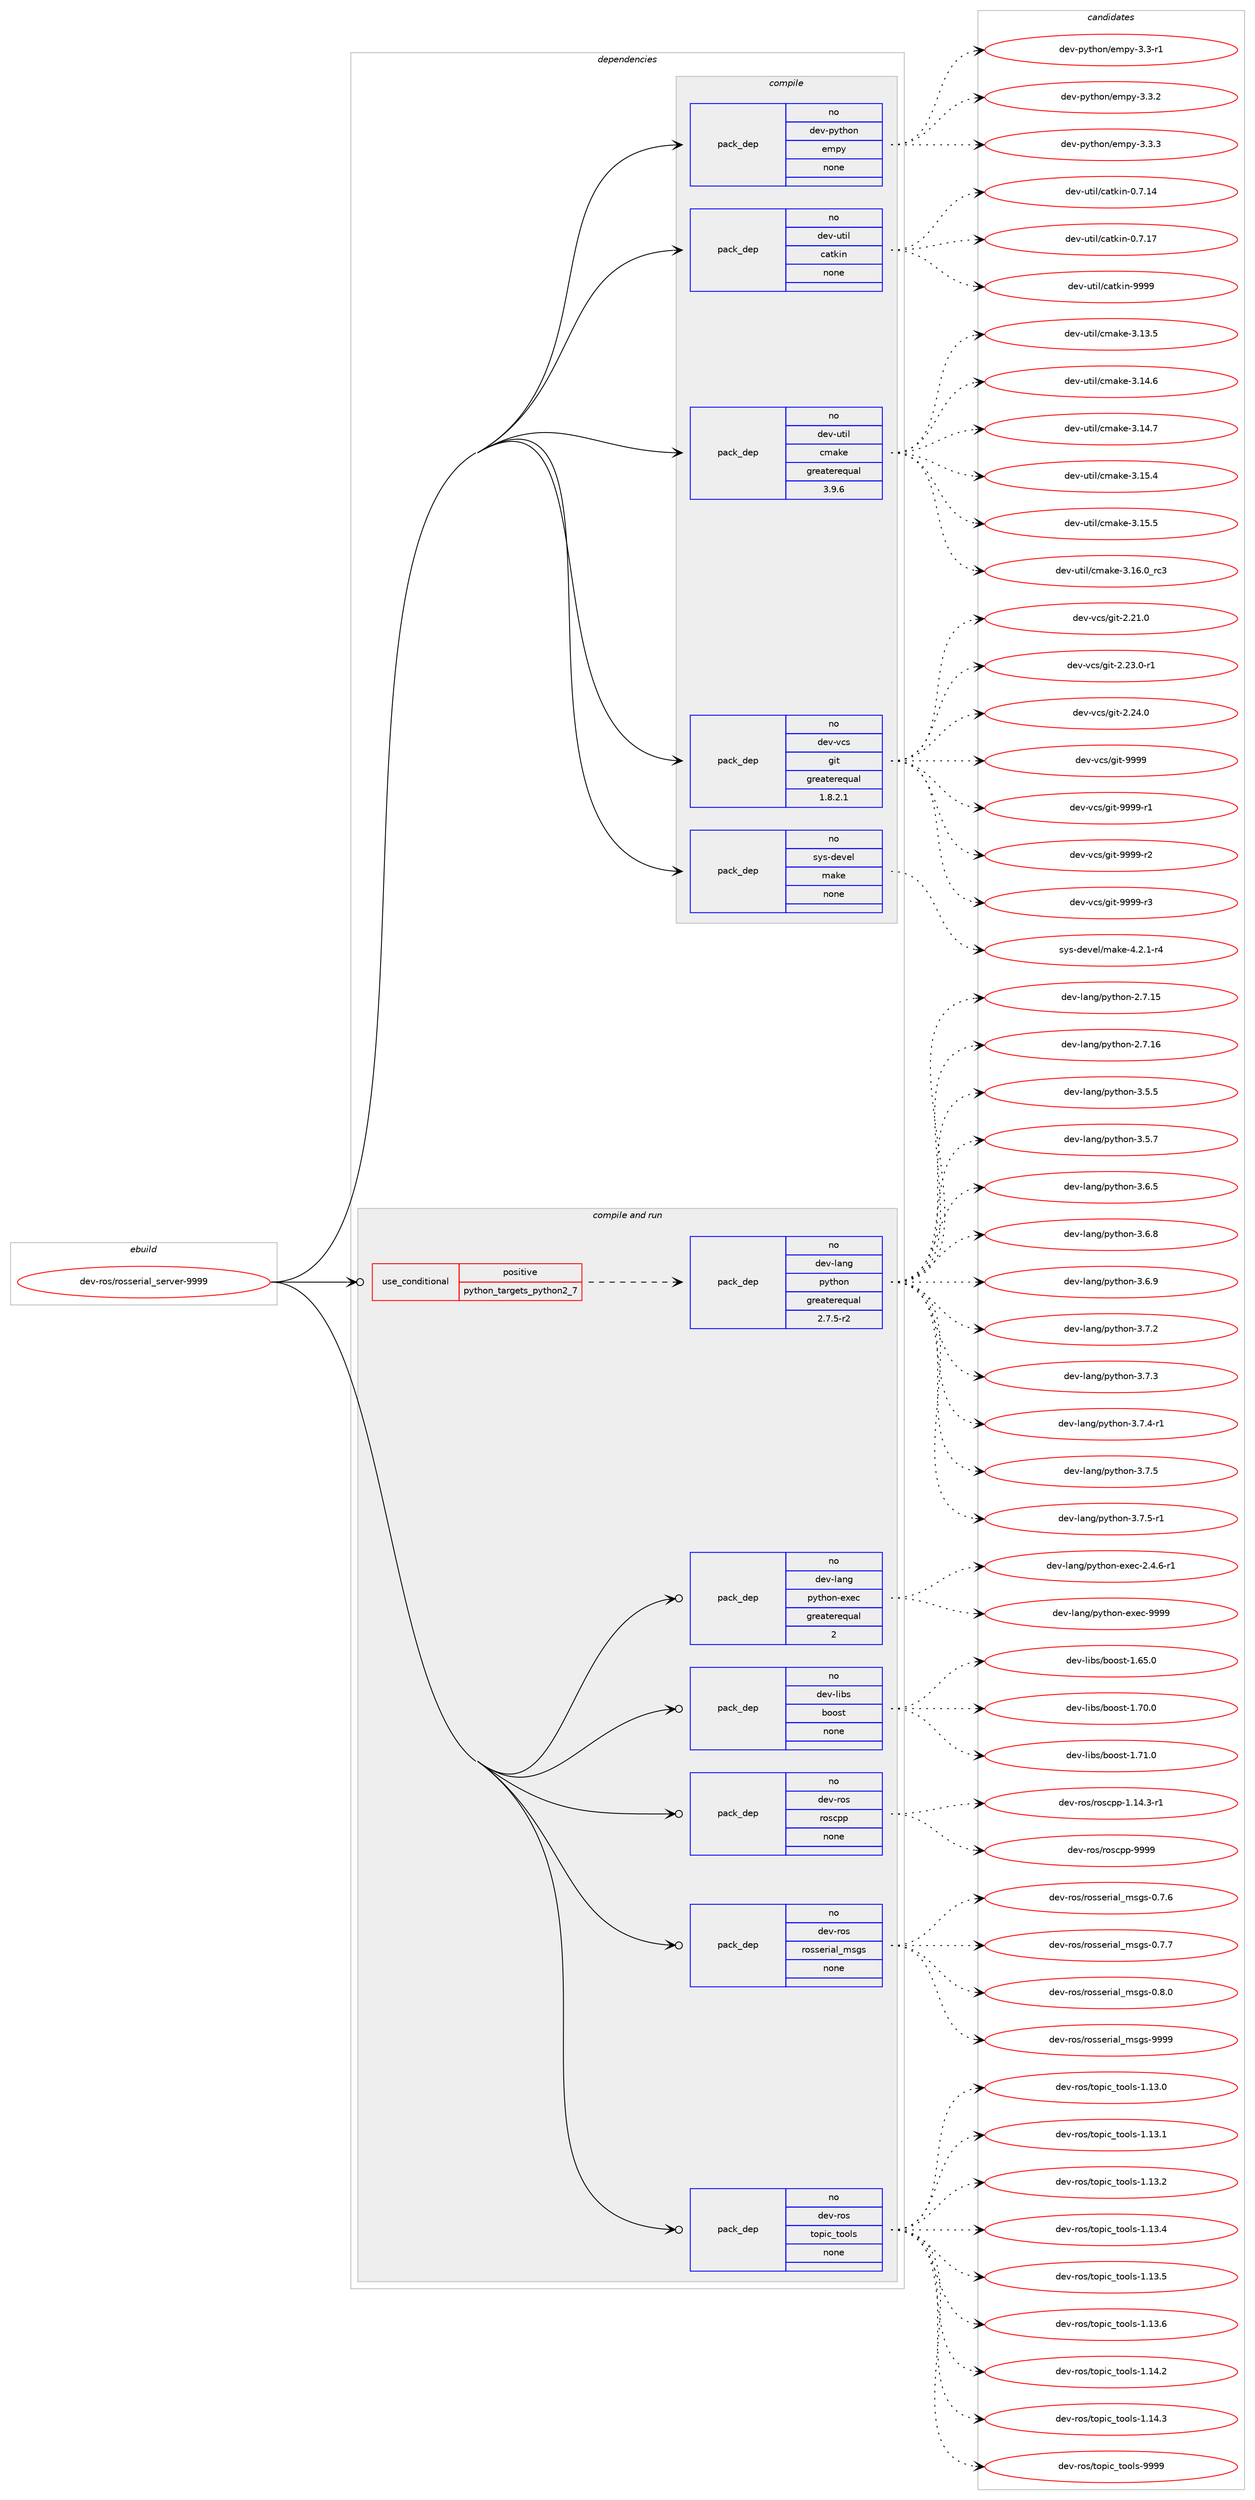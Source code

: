 digraph prolog {

# *************
# Graph options
# *************

newrank=true;
concentrate=true;
compound=true;
graph [rankdir=LR,fontname=Helvetica,fontsize=10,ranksep=1.5];#, ranksep=2.5, nodesep=0.2];
edge  [arrowhead=vee];
node  [fontname=Helvetica,fontsize=10];

# **********
# The ebuild
# **********

subgraph cluster_leftcol {
color=gray;
rank=same;
label=<<i>ebuild</i>>;
id [label="dev-ros/rosserial_server-9999", color=red, width=4, href="../dev-ros/rosserial_server-9999.svg"];
}

# ****************
# The dependencies
# ****************

subgraph cluster_midcol {
color=gray;
label=<<i>dependencies</i>>;
subgraph cluster_compile {
fillcolor="#eeeeee";
style=filled;
label=<<i>compile</i>>;
subgraph pack496824 {
dependency663789 [label=<<TABLE BORDER="0" CELLBORDER="1" CELLSPACING="0" CELLPADDING="4" WIDTH="220"><TR><TD ROWSPAN="6" CELLPADDING="30">pack_dep</TD></TR><TR><TD WIDTH="110">no</TD></TR><TR><TD>dev-python</TD></TR><TR><TD>empy</TD></TR><TR><TD>none</TD></TR><TR><TD></TD></TR></TABLE>>, shape=none, color=blue];
}
id:e -> dependency663789:w [weight=20,style="solid",arrowhead="vee"];
subgraph pack496825 {
dependency663790 [label=<<TABLE BORDER="0" CELLBORDER="1" CELLSPACING="0" CELLPADDING="4" WIDTH="220"><TR><TD ROWSPAN="6" CELLPADDING="30">pack_dep</TD></TR><TR><TD WIDTH="110">no</TD></TR><TR><TD>dev-util</TD></TR><TR><TD>catkin</TD></TR><TR><TD>none</TD></TR><TR><TD></TD></TR></TABLE>>, shape=none, color=blue];
}
id:e -> dependency663790:w [weight=20,style="solid",arrowhead="vee"];
subgraph pack496826 {
dependency663791 [label=<<TABLE BORDER="0" CELLBORDER="1" CELLSPACING="0" CELLPADDING="4" WIDTH="220"><TR><TD ROWSPAN="6" CELLPADDING="30">pack_dep</TD></TR><TR><TD WIDTH="110">no</TD></TR><TR><TD>dev-util</TD></TR><TR><TD>cmake</TD></TR><TR><TD>greaterequal</TD></TR><TR><TD>3.9.6</TD></TR></TABLE>>, shape=none, color=blue];
}
id:e -> dependency663791:w [weight=20,style="solid",arrowhead="vee"];
subgraph pack496827 {
dependency663792 [label=<<TABLE BORDER="0" CELLBORDER="1" CELLSPACING="0" CELLPADDING="4" WIDTH="220"><TR><TD ROWSPAN="6" CELLPADDING="30">pack_dep</TD></TR><TR><TD WIDTH="110">no</TD></TR><TR><TD>dev-vcs</TD></TR><TR><TD>git</TD></TR><TR><TD>greaterequal</TD></TR><TR><TD>1.8.2.1</TD></TR></TABLE>>, shape=none, color=blue];
}
id:e -> dependency663792:w [weight=20,style="solid",arrowhead="vee"];
subgraph pack496828 {
dependency663793 [label=<<TABLE BORDER="0" CELLBORDER="1" CELLSPACING="0" CELLPADDING="4" WIDTH="220"><TR><TD ROWSPAN="6" CELLPADDING="30">pack_dep</TD></TR><TR><TD WIDTH="110">no</TD></TR><TR><TD>sys-devel</TD></TR><TR><TD>make</TD></TR><TR><TD>none</TD></TR><TR><TD></TD></TR></TABLE>>, shape=none, color=blue];
}
id:e -> dependency663793:w [weight=20,style="solid",arrowhead="vee"];
}
subgraph cluster_compileandrun {
fillcolor="#eeeeee";
style=filled;
label=<<i>compile and run</i>>;
subgraph cond155059 {
dependency663794 [label=<<TABLE BORDER="0" CELLBORDER="1" CELLSPACING="0" CELLPADDING="4"><TR><TD ROWSPAN="3" CELLPADDING="10">use_conditional</TD></TR><TR><TD>positive</TD></TR><TR><TD>python_targets_python2_7</TD></TR></TABLE>>, shape=none, color=red];
subgraph pack496829 {
dependency663795 [label=<<TABLE BORDER="0" CELLBORDER="1" CELLSPACING="0" CELLPADDING="4" WIDTH="220"><TR><TD ROWSPAN="6" CELLPADDING="30">pack_dep</TD></TR><TR><TD WIDTH="110">no</TD></TR><TR><TD>dev-lang</TD></TR><TR><TD>python</TD></TR><TR><TD>greaterequal</TD></TR><TR><TD>2.7.5-r2</TD></TR></TABLE>>, shape=none, color=blue];
}
dependency663794:e -> dependency663795:w [weight=20,style="dashed",arrowhead="vee"];
}
id:e -> dependency663794:w [weight=20,style="solid",arrowhead="odotvee"];
subgraph pack496830 {
dependency663796 [label=<<TABLE BORDER="0" CELLBORDER="1" CELLSPACING="0" CELLPADDING="4" WIDTH="220"><TR><TD ROWSPAN="6" CELLPADDING="30">pack_dep</TD></TR><TR><TD WIDTH="110">no</TD></TR><TR><TD>dev-lang</TD></TR><TR><TD>python-exec</TD></TR><TR><TD>greaterequal</TD></TR><TR><TD>2</TD></TR></TABLE>>, shape=none, color=blue];
}
id:e -> dependency663796:w [weight=20,style="solid",arrowhead="odotvee"];
subgraph pack496831 {
dependency663797 [label=<<TABLE BORDER="0" CELLBORDER="1" CELLSPACING="0" CELLPADDING="4" WIDTH="220"><TR><TD ROWSPAN="6" CELLPADDING="30">pack_dep</TD></TR><TR><TD WIDTH="110">no</TD></TR><TR><TD>dev-libs</TD></TR><TR><TD>boost</TD></TR><TR><TD>none</TD></TR><TR><TD></TD></TR></TABLE>>, shape=none, color=blue];
}
id:e -> dependency663797:w [weight=20,style="solid",arrowhead="odotvee"];
subgraph pack496832 {
dependency663798 [label=<<TABLE BORDER="0" CELLBORDER="1" CELLSPACING="0" CELLPADDING="4" WIDTH="220"><TR><TD ROWSPAN="6" CELLPADDING="30">pack_dep</TD></TR><TR><TD WIDTH="110">no</TD></TR><TR><TD>dev-ros</TD></TR><TR><TD>roscpp</TD></TR><TR><TD>none</TD></TR><TR><TD></TD></TR></TABLE>>, shape=none, color=blue];
}
id:e -> dependency663798:w [weight=20,style="solid",arrowhead="odotvee"];
subgraph pack496833 {
dependency663799 [label=<<TABLE BORDER="0" CELLBORDER="1" CELLSPACING="0" CELLPADDING="4" WIDTH="220"><TR><TD ROWSPAN="6" CELLPADDING="30">pack_dep</TD></TR><TR><TD WIDTH="110">no</TD></TR><TR><TD>dev-ros</TD></TR><TR><TD>rosserial_msgs</TD></TR><TR><TD>none</TD></TR><TR><TD></TD></TR></TABLE>>, shape=none, color=blue];
}
id:e -> dependency663799:w [weight=20,style="solid",arrowhead="odotvee"];
subgraph pack496834 {
dependency663800 [label=<<TABLE BORDER="0" CELLBORDER="1" CELLSPACING="0" CELLPADDING="4" WIDTH="220"><TR><TD ROWSPAN="6" CELLPADDING="30">pack_dep</TD></TR><TR><TD WIDTH="110">no</TD></TR><TR><TD>dev-ros</TD></TR><TR><TD>topic_tools</TD></TR><TR><TD>none</TD></TR><TR><TD></TD></TR></TABLE>>, shape=none, color=blue];
}
id:e -> dependency663800:w [weight=20,style="solid",arrowhead="odotvee"];
}
subgraph cluster_run {
fillcolor="#eeeeee";
style=filled;
label=<<i>run</i>>;
}
}

# **************
# The candidates
# **************

subgraph cluster_choices {
rank=same;
color=gray;
label=<<i>candidates</i>>;

subgraph choice496824 {
color=black;
nodesep=1;
choice1001011184511212111610411111047101109112121455146514511449 [label="dev-python/empy-3.3-r1", color=red, width=4,href="../dev-python/empy-3.3-r1.svg"];
choice1001011184511212111610411111047101109112121455146514650 [label="dev-python/empy-3.3.2", color=red, width=4,href="../dev-python/empy-3.3.2.svg"];
choice1001011184511212111610411111047101109112121455146514651 [label="dev-python/empy-3.3.3", color=red, width=4,href="../dev-python/empy-3.3.3.svg"];
dependency663789:e -> choice1001011184511212111610411111047101109112121455146514511449:w [style=dotted,weight="100"];
dependency663789:e -> choice1001011184511212111610411111047101109112121455146514650:w [style=dotted,weight="100"];
dependency663789:e -> choice1001011184511212111610411111047101109112121455146514651:w [style=dotted,weight="100"];
}
subgraph choice496825 {
color=black;
nodesep=1;
choice1001011184511711610510847999711610710511045484655464952 [label="dev-util/catkin-0.7.14", color=red, width=4,href="../dev-util/catkin-0.7.14.svg"];
choice1001011184511711610510847999711610710511045484655464955 [label="dev-util/catkin-0.7.17", color=red, width=4,href="../dev-util/catkin-0.7.17.svg"];
choice100101118451171161051084799971161071051104557575757 [label="dev-util/catkin-9999", color=red, width=4,href="../dev-util/catkin-9999.svg"];
dependency663790:e -> choice1001011184511711610510847999711610710511045484655464952:w [style=dotted,weight="100"];
dependency663790:e -> choice1001011184511711610510847999711610710511045484655464955:w [style=dotted,weight="100"];
dependency663790:e -> choice100101118451171161051084799971161071051104557575757:w [style=dotted,weight="100"];
}
subgraph choice496826 {
color=black;
nodesep=1;
choice1001011184511711610510847991099710710145514649514653 [label="dev-util/cmake-3.13.5", color=red, width=4,href="../dev-util/cmake-3.13.5.svg"];
choice1001011184511711610510847991099710710145514649524654 [label="dev-util/cmake-3.14.6", color=red, width=4,href="../dev-util/cmake-3.14.6.svg"];
choice1001011184511711610510847991099710710145514649524655 [label="dev-util/cmake-3.14.7", color=red, width=4,href="../dev-util/cmake-3.14.7.svg"];
choice1001011184511711610510847991099710710145514649534652 [label="dev-util/cmake-3.15.4", color=red, width=4,href="../dev-util/cmake-3.15.4.svg"];
choice1001011184511711610510847991099710710145514649534653 [label="dev-util/cmake-3.15.5", color=red, width=4,href="../dev-util/cmake-3.15.5.svg"];
choice1001011184511711610510847991099710710145514649544648951149951 [label="dev-util/cmake-3.16.0_rc3", color=red, width=4,href="../dev-util/cmake-3.16.0_rc3.svg"];
dependency663791:e -> choice1001011184511711610510847991099710710145514649514653:w [style=dotted,weight="100"];
dependency663791:e -> choice1001011184511711610510847991099710710145514649524654:w [style=dotted,weight="100"];
dependency663791:e -> choice1001011184511711610510847991099710710145514649524655:w [style=dotted,weight="100"];
dependency663791:e -> choice1001011184511711610510847991099710710145514649534652:w [style=dotted,weight="100"];
dependency663791:e -> choice1001011184511711610510847991099710710145514649534653:w [style=dotted,weight="100"];
dependency663791:e -> choice1001011184511711610510847991099710710145514649544648951149951:w [style=dotted,weight="100"];
}
subgraph choice496827 {
color=black;
nodesep=1;
choice10010111845118991154710310511645504650494648 [label="dev-vcs/git-2.21.0", color=red, width=4,href="../dev-vcs/git-2.21.0.svg"];
choice100101118451189911547103105116455046505146484511449 [label="dev-vcs/git-2.23.0-r1", color=red, width=4,href="../dev-vcs/git-2.23.0-r1.svg"];
choice10010111845118991154710310511645504650524648 [label="dev-vcs/git-2.24.0", color=red, width=4,href="../dev-vcs/git-2.24.0.svg"];
choice1001011184511899115471031051164557575757 [label="dev-vcs/git-9999", color=red, width=4,href="../dev-vcs/git-9999.svg"];
choice10010111845118991154710310511645575757574511449 [label="dev-vcs/git-9999-r1", color=red, width=4,href="../dev-vcs/git-9999-r1.svg"];
choice10010111845118991154710310511645575757574511450 [label="dev-vcs/git-9999-r2", color=red, width=4,href="../dev-vcs/git-9999-r2.svg"];
choice10010111845118991154710310511645575757574511451 [label="dev-vcs/git-9999-r3", color=red, width=4,href="../dev-vcs/git-9999-r3.svg"];
dependency663792:e -> choice10010111845118991154710310511645504650494648:w [style=dotted,weight="100"];
dependency663792:e -> choice100101118451189911547103105116455046505146484511449:w [style=dotted,weight="100"];
dependency663792:e -> choice10010111845118991154710310511645504650524648:w [style=dotted,weight="100"];
dependency663792:e -> choice1001011184511899115471031051164557575757:w [style=dotted,weight="100"];
dependency663792:e -> choice10010111845118991154710310511645575757574511449:w [style=dotted,weight="100"];
dependency663792:e -> choice10010111845118991154710310511645575757574511450:w [style=dotted,weight="100"];
dependency663792:e -> choice10010111845118991154710310511645575757574511451:w [style=dotted,weight="100"];
}
subgraph choice496828 {
color=black;
nodesep=1;
choice1151211154510010111810110847109971071014552465046494511452 [label="sys-devel/make-4.2.1-r4", color=red, width=4,href="../sys-devel/make-4.2.1-r4.svg"];
dependency663793:e -> choice1151211154510010111810110847109971071014552465046494511452:w [style=dotted,weight="100"];
}
subgraph choice496829 {
color=black;
nodesep=1;
choice10010111845108971101034711212111610411111045504655464953 [label="dev-lang/python-2.7.15", color=red, width=4,href="../dev-lang/python-2.7.15.svg"];
choice10010111845108971101034711212111610411111045504655464954 [label="dev-lang/python-2.7.16", color=red, width=4,href="../dev-lang/python-2.7.16.svg"];
choice100101118451089711010347112121116104111110455146534653 [label="dev-lang/python-3.5.5", color=red, width=4,href="../dev-lang/python-3.5.5.svg"];
choice100101118451089711010347112121116104111110455146534655 [label="dev-lang/python-3.5.7", color=red, width=4,href="../dev-lang/python-3.5.7.svg"];
choice100101118451089711010347112121116104111110455146544653 [label="dev-lang/python-3.6.5", color=red, width=4,href="../dev-lang/python-3.6.5.svg"];
choice100101118451089711010347112121116104111110455146544656 [label="dev-lang/python-3.6.8", color=red, width=4,href="../dev-lang/python-3.6.8.svg"];
choice100101118451089711010347112121116104111110455146544657 [label="dev-lang/python-3.6.9", color=red, width=4,href="../dev-lang/python-3.6.9.svg"];
choice100101118451089711010347112121116104111110455146554650 [label="dev-lang/python-3.7.2", color=red, width=4,href="../dev-lang/python-3.7.2.svg"];
choice100101118451089711010347112121116104111110455146554651 [label="dev-lang/python-3.7.3", color=red, width=4,href="../dev-lang/python-3.7.3.svg"];
choice1001011184510897110103471121211161041111104551465546524511449 [label="dev-lang/python-3.7.4-r1", color=red, width=4,href="../dev-lang/python-3.7.4-r1.svg"];
choice100101118451089711010347112121116104111110455146554653 [label="dev-lang/python-3.7.5", color=red, width=4,href="../dev-lang/python-3.7.5.svg"];
choice1001011184510897110103471121211161041111104551465546534511449 [label="dev-lang/python-3.7.5-r1", color=red, width=4,href="../dev-lang/python-3.7.5-r1.svg"];
dependency663795:e -> choice10010111845108971101034711212111610411111045504655464953:w [style=dotted,weight="100"];
dependency663795:e -> choice10010111845108971101034711212111610411111045504655464954:w [style=dotted,weight="100"];
dependency663795:e -> choice100101118451089711010347112121116104111110455146534653:w [style=dotted,weight="100"];
dependency663795:e -> choice100101118451089711010347112121116104111110455146534655:w [style=dotted,weight="100"];
dependency663795:e -> choice100101118451089711010347112121116104111110455146544653:w [style=dotted,weight="100"];
dependency663795:e -> choice100101118451089711010347112121116104111110455146544656:w [style=dotted,weight="100"];
dependency663795:e -> choice100101118451089711010347112121116104111110455146544657:w [style=dotted,weight="100"];
dependency663795:e -> choice100101118451089711010347112121116104111110455146554650:w [style=dotted,weight="100"];
dependency663795:e -> choice100101118451089711010347112121116104111110455146554651:w [style=dotted,weight="100"];
dependency663795:e -> choice1001011184510897110103471121211161041111104551465546524511449:w [style=dotted,weight="100"];
dependency663795:e -> choice100101118451089711010347112121116104111110455146554653:w [style=dotted,weight="100"];
dependency663795:e -> choice1001011184510897110103471121211161041111104551465546534511449:w [style=dotted,weight="100"];
}
subgraph choice496830 {
color=black;
nodesep=1;
choice10010111845108971101034711212111610411111045101120101994550465246544511449 [label="dev-lang/python-exec-2.4.6-r1", color=red, width=4,href="../dev-lang/python-exec-2.4.6-r1.svg"];
choice10010111845108971101034711212111610411111045101120101994557575757 [label="dev-lang/python-exec-9999", color=red, width=4,href="../dev-lang/python-exec-9999.svg"];
dependency663796:e -> choice10010111845108971101034711212111610411111045101120101994550465246544511449:w [style=dotted,weight="100"];
dependency663796:e -> choice10010111845108971101034711212111610411111045101120101994557575757:w [style=dotted,weight="100"];
}
subgraph choice496831 {
color=black;
nodesep=1;
choice1001011184510810598115479811111111511645494654534648 [label="dev-libs/boost-1.65.0", color=red, width=4,href="../dev-libs/boost-1.65.0.svg"];
choice1001011184510810598115479811111111511645494655484648 [label="dev-libs/boost-1.70.0", color=red, width=4,href="../dev-libs/boost-1.70.0.svg"];
choice1001011184510810598115479811111111511645494655494648 [label="dev-libs/boost-1.71.0", color=red, width=4,href="../dev-libs/boost-1.71.0.svg"];
dependency663797:e -> choice1001011184510810598115479811111111511645494654534648:w [style=dotted,weight="100"];
dependency663797:e -> choice1001011184510810598115479811111111511645494655484648:w [style=dotted,weight="100"];
dependency663797:e -> choice1001011184510810598115479811111111511645494655494648:w [style=dotted,weight="100"];
}
subgraph choice496832 {
color=black;
nodesep=1;
choice100101118451141111154711411111599112112454946495246514511449 [label="dev-ros/roscpp-1.14.3-r1", color=red, width=4,href="../dev-ros/roscpp-1.14.3-r1.svg"];
choice1001011184511411111547114111115991121124557575757 [label="dev-ros/roscpp-9999", color=red, width=4,href="../dev-ros/roscpp-9999.svg"];
dependency663798:e -> choice100101118451141111154711411111599112112454946495246514511449:w [style=dotted,weight="100"];
dependency663798:e -> choice1001011184511411111547114111115991121124557575757:w [style=dotted,weight="100"];
}
subgraph choice496833 {
color=black;
nodesep=1;
choice10010111845114111115471141111151151011141059710895109115103115454846554654 [label="dev-ros/rosserial_msgs-0.7.6", color=red, width=4,href="../dev-ros/rosserial_msgs-0.7.6.svg"];
choice10010111845114111115471141111151151011141059710895109115103115454846554655 [label="dev-ros/rosserial_msgs-0.7.7", color=red, width=4,href="../dev-ros/rosserial_msgs-0.7.7.svg"];
choice10010111845114111115471141111151151011141059710895109115103115454846564648 [label="dev-ros/rosserial_msgs-0.8.0", color=red, width=4,href="../dev-ros/rosserial_msgs-0.8.0.svg"];
choice100101118451141111154711411111511510111410597108951091151031154557575757 [label="dev-ros/rosserial_msgs-9999", color=red, width=4,href="../dev-ros/rosserial_msgs-9999.svg"];
dependency663799:e -> choice10010111845114111115471141111151151011141059710895109115103115454846554654:w [style=dotted,weight="100"];
dependency663799:e -> choice10010111845114111115471141111151151011141059710895109115103115454846554655:w [style=dotted,weight="100"];
dependency663799:e -> choice10010111845114111115471141111151151011141059710895109115103115454846564648:w [style=dotted,weight="100"];
dependency663799:e -> choice100101118451141111154711411111511510111410597108951091151031154557575757:w [style=dotted,weight="100"];
}
subgraph choice496834 {
color=black;
nodesep=1;
choice1001011184511411111547116111112105999511611111110811545494649514648 [label="dev-ros/topic_tools-1.13.0", color=red, width=4,href="../dev-ros/topic_tools-1.13.0.svg"];
choice1001011184511411111547116111112105999511611111110811545494649514649 [label="dev-ros/topic_tools-1.13.1", color=red, width=4,href="../dev-ros/topic_tools-1.13.1.svg"];
choice1001011184511411111547116111112105999511611111110811545494649514650 [label="dev-ros/topic_tools-1.13.2", color=red, width=4,href="../dev-ros/topic_tools-1.13.2.svg"];
choice1001011184511411111547116111112105999511611111110811545494649514652 [label="dev-ros/topic_tools-1.13.4", color=red, width=4,href="../dev-ros/topic_tools-1.13.4.svg"];
choice1001011184511411111547116111112105999511611111110811545494649514653 [label="dev-ros/topic_tools-1.13.5", color=red, width=4,href="../dev-ros/topic_tools-1.13.5.svg"];
choice1001011184511411111547116111112105999511611111110811545494649514654 [label="dev-ros/topic_tools-1.13.6", color=red, width=4,href="../dev-ros/topic_tools-1.13.6.svg"];
choice1001011184511411111547116111112105999511611111110811545494649524650 [label="dev-ros/topic_tools-1.14.2", color=red, width=4,href="../dev-ros/topic_tools-1.14.2.svg"];
choice1001011184511411111547116111112105999511611111110811545494649524651 [label="dev-ros/topic_tools-1.14.3", color=red, width=4,href="../dev-ros/topic_tools-1.14.3.svg"];
choice100101118451141111154711611111210599951161111111081154557575757 [label="dev-ros/topic_tools-9999", color=red, width=4,href="../dev-ros/topic_tools-9999.svg"];
dependency663800:e -> choice1001011184511411111547116111112105999511611111110811545494649514648:w [style=dotted,weight="100"];
dependency663800:e -> choice1001011184511411111547116111112105999511611111110811545494649514649:w [style=dotted,weight="100"];
dependency663800:e -> choice1001011184511411111547116111112105999511611111110811545494649514650:w [style=dotted,weight="100"];
dependency663800:e -> choice1001011184511411111547116111112105999511611111110811545494649514652:w [style=dotted,weight="100"];
dependency663800:e -> choice1001011184511411111547116111112105999511611111110811545494649514653:w [style=dotted,weight="100"];
dependency663800:e -> choice1001011184511411111547116111112105999511611111110811545494649514654:w [style=dotted,weight="100"];
dependency663800:e -> choice1001011184511411111547116111112105999511611111110811545494649524650:w [style=dotted,weight="100"];
dependency663800:e -> choice1001011184511411111547116111112105999511611111110811545494649524651:w [style=dotted,weight="100"];
dependency663800:e -> choice100101118451141111154711611111210599951161111111081154557575757:w [style=dotted,weight="100"];
}
}

}
